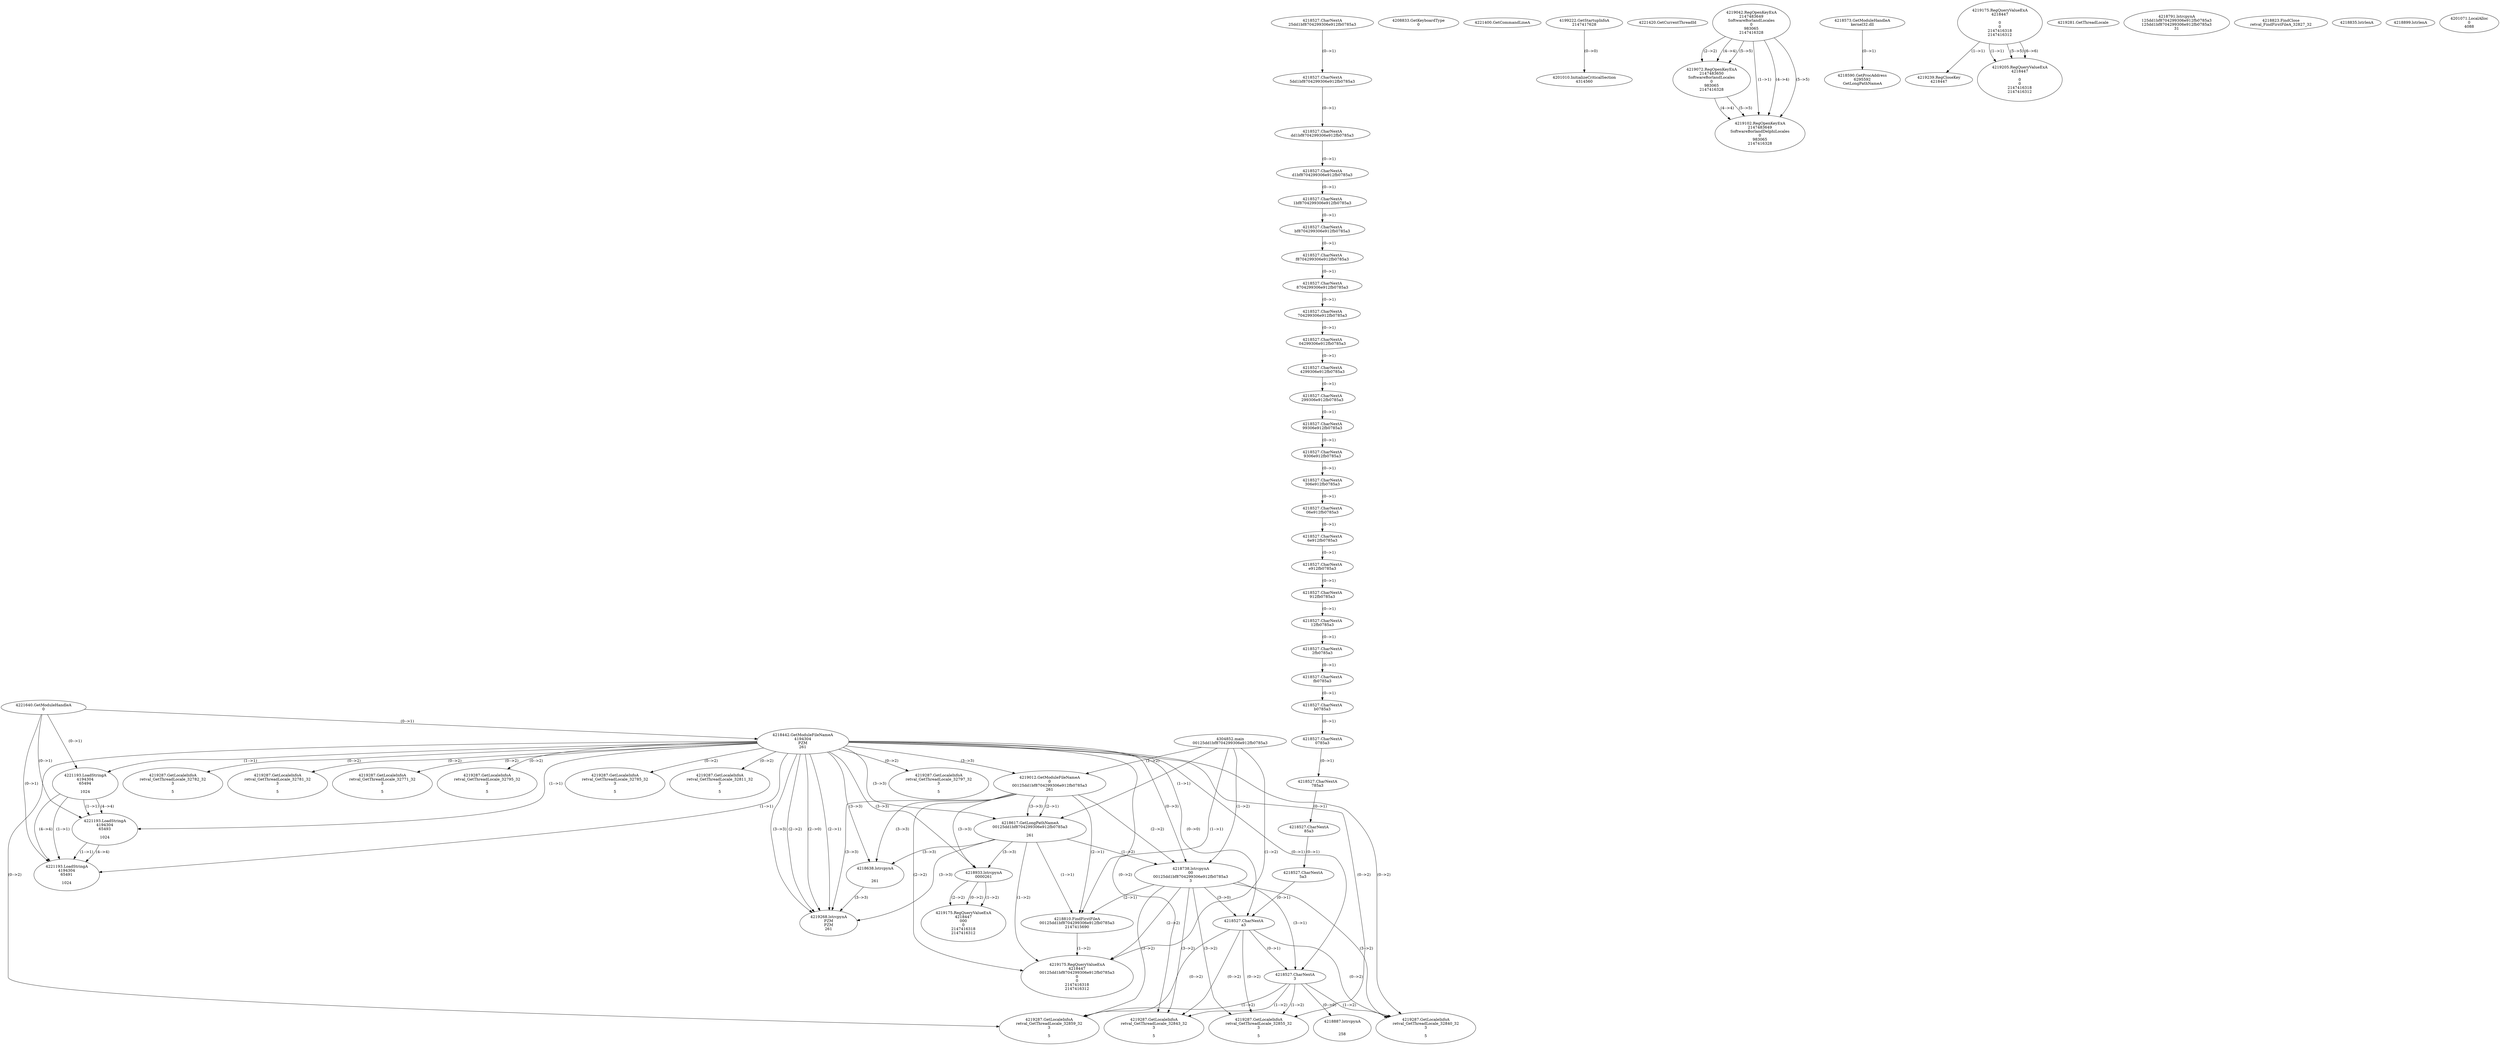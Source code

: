 // Global SCDG with merge call
digraph {
	0 [label="4304852.main
00125dd1bf8704299306e912fb0785a3"]
	1 [label="4221640.GetModuleHandleA
0"]
	2 [label="4208833.GetKeyboardType
0"]
	3 [label="4221400.GetCommandLineA
"]
	4 [label="4199222.GetStartupInfoA
2147417628"]
	5 [label="4221420.GetCurrentThreadId
"]
	6 [label="4218442.GetModuleFileNameA
4194304
PZM
261"]
	1 -> 6 [label="(0-->1)"]
	7 [label="4219012.GetModuleFileNameA
0
00125dd1bf8704299306e912fb0785a3
261"]
	0 -> 7 [label="(1-->2)"]
	6 -> 7 [label="(3-->3)"]
	8 [label="4219042.RegOpenKeyExA
2147483649
Software\Borland\Locales
0
983065
2147416328"]
	9 [label="4218573.GetModuleHandleA
kernel32.dll"]
	10 [label="4218590.GetProcAddress
6295592
GetLongPathNameA"]
	9 -> 10 [label="(0-->1)"]
	11 [label="4218617.GetLongPathNameA
00125dd1bf8704299306e912fb0785a3

261"]
	0 -> 11 [label="(1-->1)"]
	7 -> 11 [label="(2-->1)"]
	6 -> 11 [label="(3-->3)"]
	7 -> 11 [label="(3-->3)"]
	12 [label="4218638.lstrcpynA


261"]
	6 -> 12 [label="(3-->3)"]
	7 -> 12 [label="(3-->3)"]
	11 -> 12 [label="(3-->3)"]
	13 [label="4219175.RegQueryValueExA
4218447

0
0
2147416318
2147416312"]
	14 [label="4219239.RegCloseKey
4218447"]
	13 -> 14 [label="(1-->1)"]
	15 [label="4219268.lstrcpynA
PZM
PZM
261"]
	6 -> 15 [label="(2-->1)"]
	6 -> 15 [label="(2-->2)"]
	6 -> 15 [label="(3-->3)"]
	7 -> 15 [label="(3-->3)"]
	11 -> 15 [label="(3-->3)"]
	12 -> 15 [label="(3-->3)"]
	6 -> 15 [label="(2-->0)"]
	16 [label="4219281.GetThreadLocale
"]
	17 [label="4219287.GetLocaleInfoA
retval_GetThreadLocale_32785_32
3

5"]
	6 -> 17 [label="(0-->2)"]
	18 [label="4221193.LoadStringA
4194304
65494

1024"]
	1 -> 18 [label="(0-->1)"]
	6 -> 18 [label="(1-->1)"]
	19 [label="4221193.LoadStringA
4194304
65493

1024"]
	1 -> 19 [label="(0-->1)"]
	6 -> 19 [label="(1-->1)"]
	18 -> 19 [label="(1-->1)"]
	18 -> 19 [label="(4-->4)"]
	20 [label="4219072.RegOpenKeyExA
2147483650
Software\Borland\Locales
0
983065
2147416328"]
	8 -> 20 [label="(2-->2)"]
	8 -> 20 [label="(4-->4)"]
	8 -> 20 [label="(5-->5)"]
	21 [label="4219102.RegOpenKeyExA
2147483649
Software\Borland\Delphi\Locales
0
983065
2147416328"]
	8 -> 21 [label="(1-->1)"]
	8 -> 21 [label="(4-->4)"]
	20 -> 21 [label="(4-->4)"]
	8 -> 21 [label="(5-->5)"]
	20 -> 21 [label="(5-->5)"]
	22 [label="4219205.RegQueryValueExA
4218447

0
0
2147416318
2147416312"]
	13 -> 22 [label="(1-->1)"]
	13 -> 22 [label="(5-->5)"]
	13 -> 22 [label="(6-->6)"]
	23 [label="4219287.GetLocaleInfoA
retval_GetThreadLocale_32811_32
3

5"]
	6 -> 23 [label="(0-->2)"]
	24 [label="4218738.lstrcpynA
00
00125dd1bf8704299306e912fb0785a3
3"]
	0 -> 24 [label="(1-->2)"]
	7 -> 24 [label="(2-->2)"]
	11 -> 24 [label="(1-->2)"]
	6 -> 24 [label="(0-->3)"]
	25 [label="4218527.CharNextA
25dd1bf8704299306e912fb0785a3"]
	26 [label="4218527.CharNextA
5dd1bf8704299306e912fb0785a3"]
	25 -> 26 [label="(0-->1)"]
	27 [label="4218527.CharNextA
dd1bf8704299306e912fb0785a3"]
	26 -> 27 [label="(0-->1)"]
	28 [label="4218527.CharNextA
d1bf8704299306e912fb0785a3"]
	27 -> 28 [label="(0-->1)"]
	29 [label="4218527.CharNextA
1bf8704299306e912fb0785a3"]
	28 -> 29 [label="(0-->1)"]
	30 [label="4218527.CharNextA
bf8704299306e912fb0785a3"]
	29 -> 30 [label="(0-->1)"]
	31 [label="4218527.CharNextA
f8704299306e912fb0785a3"]
	30 -> 31 [label="(0-->1)"]
	32 [label="4218527.CharNextA
8704299306e912fb0785a3"]
	31 -> 32 [label="(0-->1)"]
	33 [label="4218527.CharNextA
704299306e912fb0785a3"]
	32 -> 33 [label="(0-->1)"]
	34 [label="4218527.CharNextA
04299306e912fb0785a3"]
	33 -> 34 [label="(0-->1)"]
	35 [label="4218527.CharNextA
4299306e912fb0785a3"]
	34 -> 35 [label="(0-->1)"]
	36 [label="4218527.CharNextA
299306e912fb0785a3"]
	35 -> 36 [label="(0-->1)"]
	37 [label="4218527.CharNextA
99306e912fb0785a3"]
	36 -> 37 [label="(0-->1)"]
	38 [label="4218527.CharNextA
9306e912fb0785a3"]
	37 -> 38 [label="(0-->1)"]
	39 [label="4218527.CharNextA
306e912fb0785a3"]
	38 -> 39 [label="(0-->1)"]
	40 [label="4218527.CharNextA
06e912fb0785a3"]
	39 -> 40 [label="(0-->1)"]
	41 [label="4218527.CharNextA
6e912fb0785a3"]
	40 -> 41 [label="(0-->1)"]
	42 [label="4218527.CharNextA
e912fb0785a3"]
	41 -> 42 [label="(0-->1)"]
	43 [label="4218527.CharNextA
912fb0785a3"]
	42 -> 43 [label="(0-->1)"]
	44 [label="4218527.CharNextA
12fb0785a3"]
	43 -> 44 [label="(0-->1)"]
	45 [label="4218527.CharNextA
2fb0785a3"]
	44 -> 45 [label="(0-->1)"]
	46 [label="4218527.CharNextA
fb0785a3"]
	45 -> 46 [label="(0-->1)"]
	47 [label="4218527.CharNextA
b0785a3"]
	46 -> 47 [label="(0-->1)"]
	48 [label="4218527.CharNextA
0785a3"]
	47 -> 48 [label="(0-->1)"]
	49 [label="4218527.CharNextA
785a3"]
	48 -> 49 [label="(0-->1)"]
	50 [label="4218527.CharNextA
85a3"]
	49 -> 50 [label="(0-->1)"]
	51 [label="4218527.CharNextA
5a3"]
	50 -> 51 [label="(0-->1)"]
	52 [label="4218527.CharNextA
a3"]
	51 -> 52 [label="(0-->1)"]
	6 -> 52 [label="(0-->0)"]
	24 -> 52 [label="(3-->0)"]
	53 [label="4218527.CharNextA
3"]
	6 -> 53 [label="(0-->1)"]
	24 -> 53 [label="(3-->1)"]
	52 -> 53 [label="(0-->1)"]
	54 [label="4218791.lstrcpynA
125dd1bf8704299306e912fb0785a3
125dd1bf8704299306e912fb0785a3
31"]
	55 [label="4218810.FindFirstFileA
00125dd1bf8704299306e912fb0785a3
2147415690"]
	0 -> 55 [label="(1-->1)"]
	7 -> 55 [label="(2-->1)"]
	11 -> 55 [label="(1-->1)"]
	24 -> 55 [label="(2-->1)"]
	56 [label="4218823.FindClose
retval_FindFirstFileA_32827_32"]
	57 [label="4218835.lstrlenA
"]
	58 [label="4218887.lstrcpynA


258"]
	53 -> 58 [label="(0-->0)"]
	59 [label="4218899.lstrlenA
"]
	60 [label="4218933.lstrcpynA
00\
00\
261"]
	6 -> 60 [label="(3-->3)"]
	7 -> 60 [label="(3-->3)"]
	11 -> 60 [label="(3-->3)"]
	61 [label="4219175.RegQueryValueExA
4218447
00\
0
0
2147416318
2147416312"]
	60 -> 61 [label="(1-->2)"]
	60 -> 61 [label="(2-->2)"]
	60 -> 61 [label="(0-->2)"]
	62 [label="4219287.GetLocaleInfoA
retval_GetThreadLocale_32840_32
3

5"]
	6 -> 62 [label="(0-->2)"]
	24 -> 62 [label="(3-->2)"]
	52 -> 62 [label="(0-->2)"]
	53 -> 62 [label="(1-->2)"]
	63 [label="4201010.InitializeCriticalSection
4314560"]
	4 -> 63 [label="(0-->0)"]
	64 [label="4201071.LocalAlloc
0
4088"]
	65 [label="4219287.GetLocaleInfoA
retval_GetThreadLocale_32855_32
3

5"]
	6 -> 65 [label="(0-->2)"]
	24 -> 65 [label="(3-->2)"]
	52 -> 65 [label="(0-->2)"]
	53 -> 65 [label="(1-->2)"]
	66 [label="4219287.GetLocaleInfoA
retval_GetThreadLocale_32797_32
3

5"]
	6 -> 66 [label="(0-->2)"]
	67 [label="4221193.LoadStringA
4194304
65491

1024"]
	1 -> 67 [label="(0-->1)"]
	6 -> 67 [label="(1-->1)"]
	18 -> 67 [label="(1-->1)"]
	19 -> 67 [label="(1-->1)"]
	18 -> 67 [label="(4-->4)"]
	19 -> 67 [label="(4-->4)"]
	68 [label="4219287.GetLocaleInfoA
retval_GetThreadLocale_32782_32
3

5"]
	6 -> 68 [label="(0-->2)"]
	69 [label="4219287.GetLocaleInfoA
retval_GetThreadLocale_32781_32
3

5"]
	6 -> 69 [label="(0-->2)"]
	70 [label="4219287.GetLocaleInfoA
retval_GetThreadLocale_32771_32
3

5"]
	6 -> 70 [label="(0-->2)"]
	71 [label="4219287.GetLocaleInfoA
retval_GetThreadLocale_32795_32
3

5"]
	6 -> 71 [label="(0-->2)"]
	72 [label="4219175.RegQueryValueExA
4218447
00125dd1bf8704299306e912fb0785a3
0
0
2147416318
2147416312"]
	0 -> 72 [label="(1-->2)"]
	7 -> 72 [label="(2-->2)"]
	11 -> 72 [label="(1-->2)"]
	24 -> 72 [label="(2-->2)"]
	55 -> 72 [label="(1-->2)"]
	73 [label="4219287.GetLocaleInfoA
retval_GetThreadLocale_32859_32
3

5"]
	6 -> 73 [label="(0-->2)"]
	24 -> 73 [label="(3-->2)"]
	52 -> 73 [label="(0-->2)"]
	53 -> 73 [label="(1-->2)"]
	74 [label="4219287.GetLocaleInfoA
retval_GetThreadLocale_32843_32
3

5"]
	6 -> 74 [label="(0-->2)"]
	24 -> 74 [label="(3-->2)"]
	52 -> 74 [label="(0-->2)"]
	53 -> 74 [label="(1-->2)"]
}
